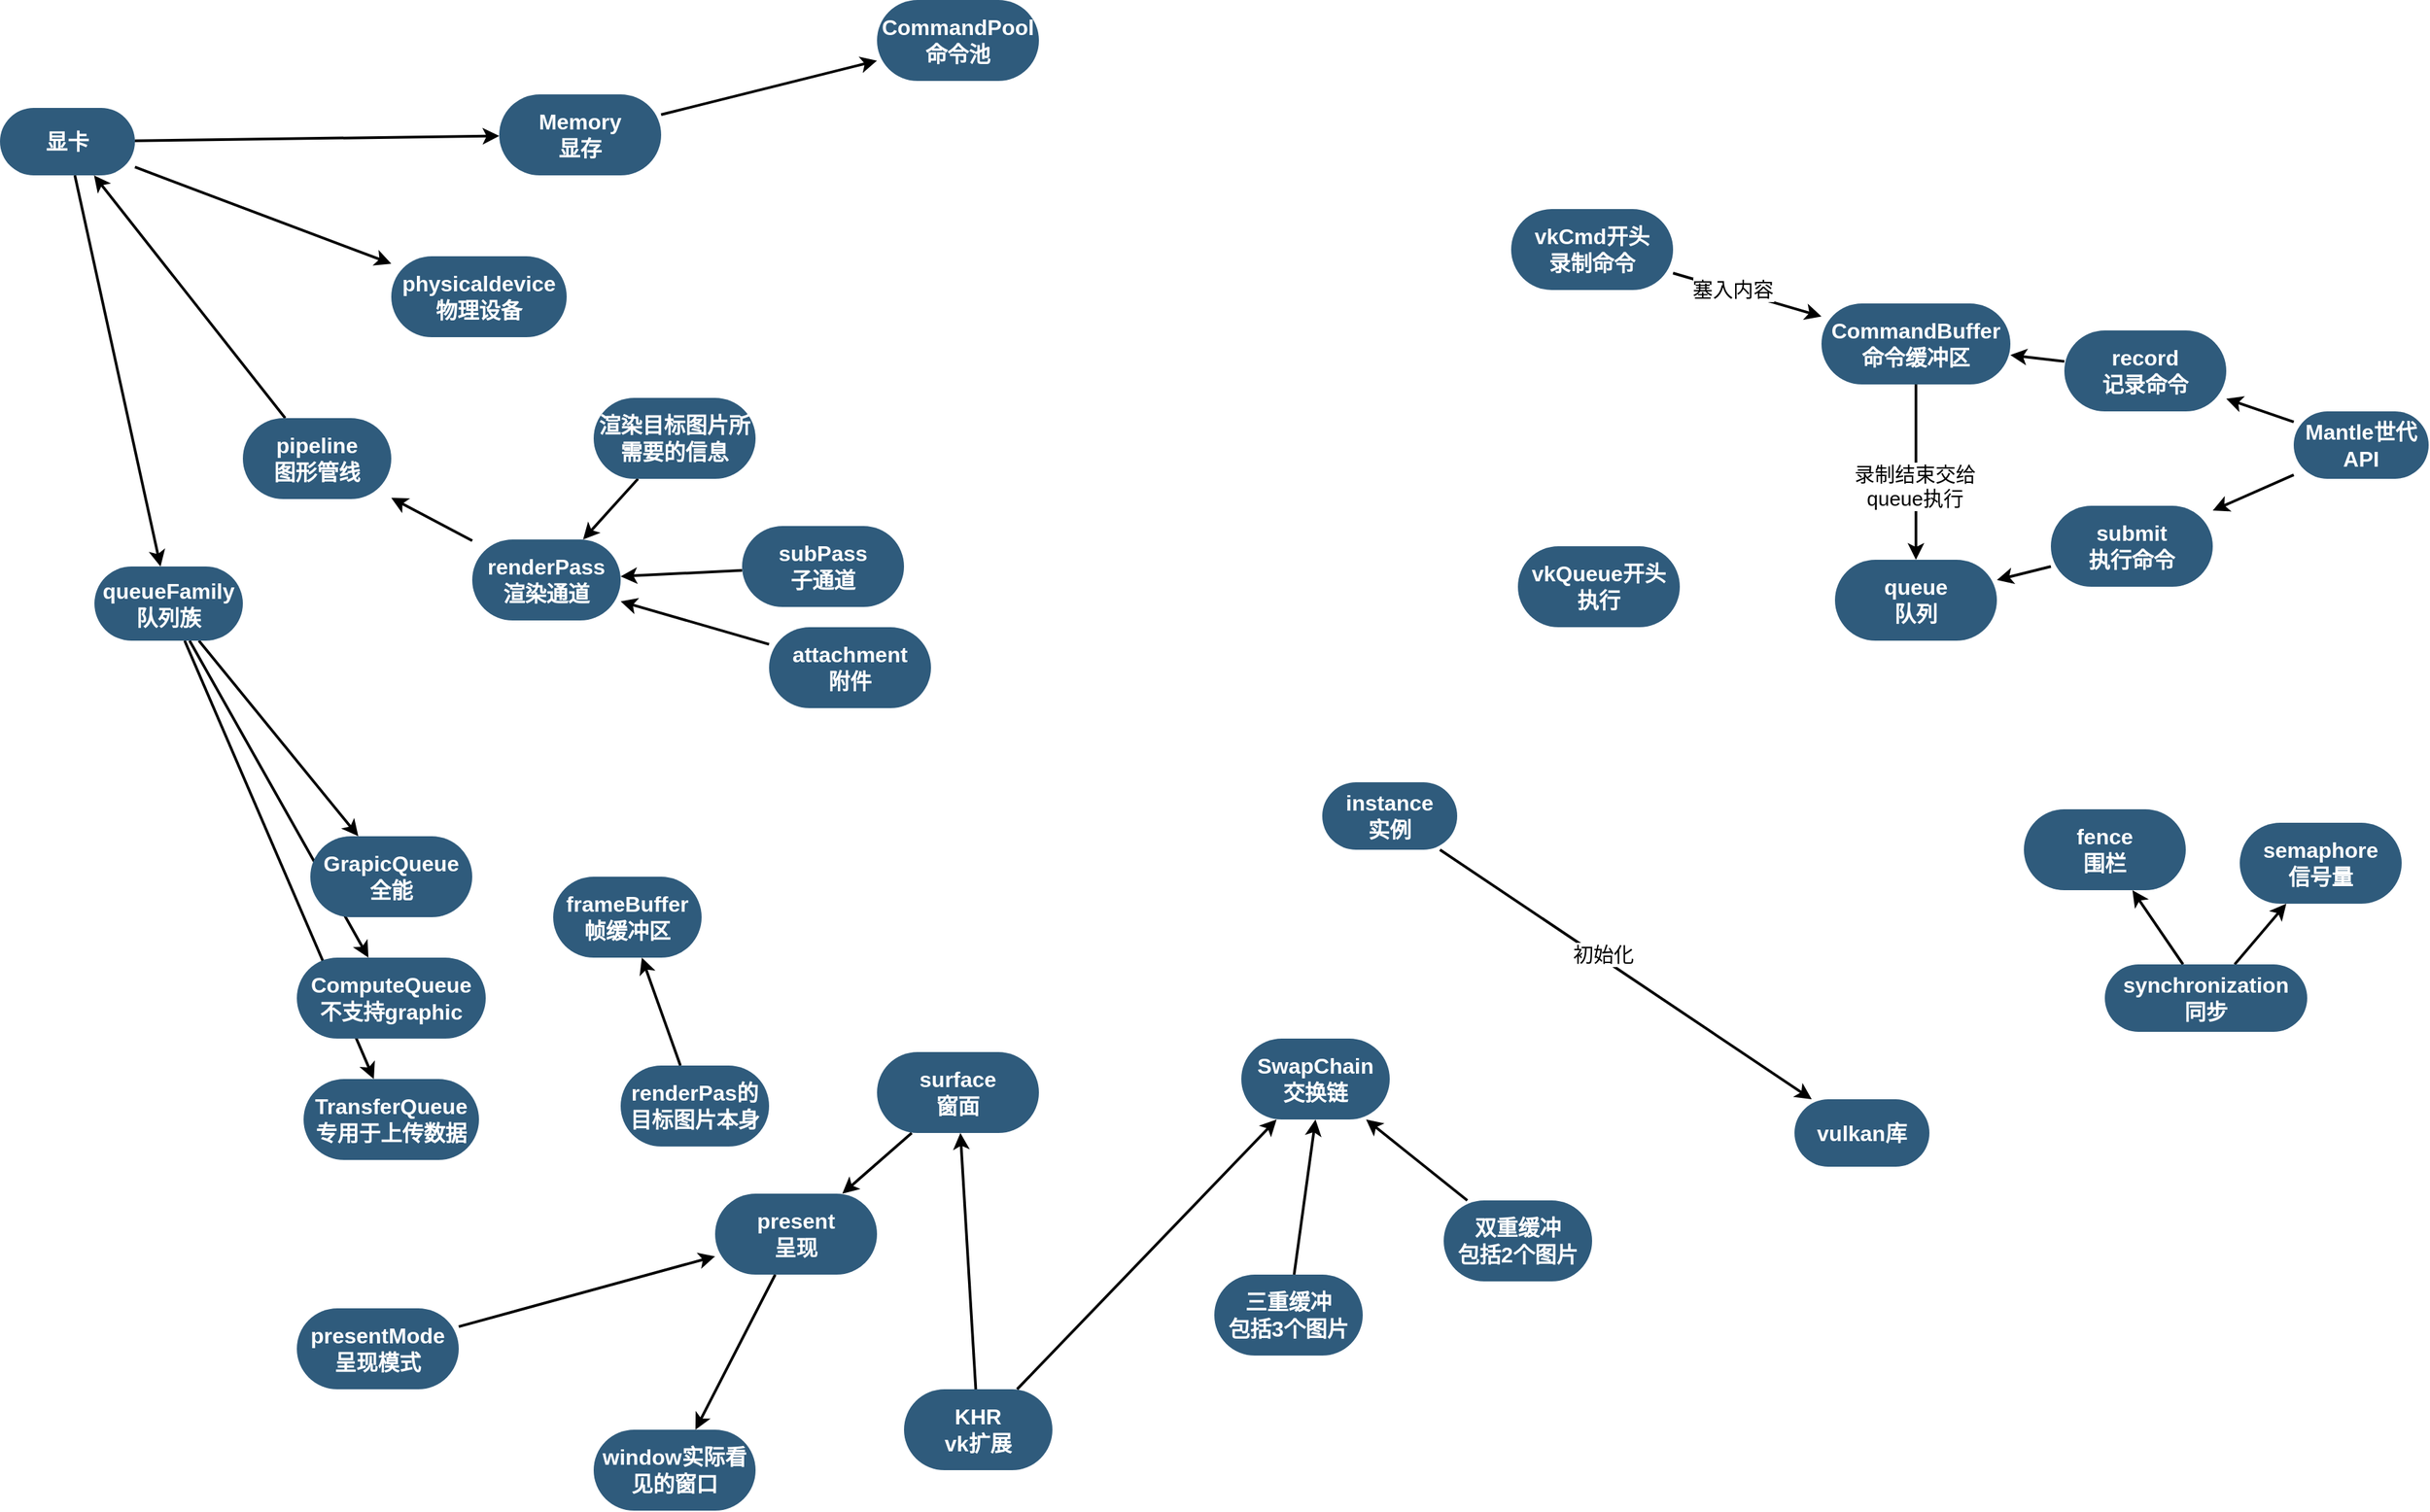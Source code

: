 <mxfile version="20.3.7" type="github">
  <diagram id="6a731a19-8d31-9384-78a2-239565b7b9f0" name="Page-1">
    <mxGraphModel dx="3271" dy="896" grid="1" gridSize="10" guides="1" tooltips="1" connect="1" arrows="1" fold="1" page="1" pageScale="1" pageWidth="1600" pageHeight="1200" background="none" math="0" shadow="0">
      <root>
        <mxCell id="0" />
        <mxCell id="1" parent="0" />
        <mxCell id="iDuYbdSP65qZyP4xK3hP-1812" style="edgeStyle=none;rounded=0;orthogonalLoop=1;jettySize=auto;html=1;strokeWidth=2;fontSize=15;" edge="1" parent="1" source="aBqu5Jw0yPGKIQ7x9k3j-1789" target="iDuYbdSP65qZyP4xK3hP-1810">
          <mxGeometry relative="1" as="geometry" />
        </mxCell>
        <mxCell id="iDuYbdSP65qZyP4xK3hP-1813" value="初始化" style="edgeLabel;html=1;align=center;verticalAlign=middle;resizable=0;points=[];fontSize=15;" vertex="1" connectable="0" parent="iDuYbdSP65qZyP4xK3hP-1812">
          <mxGeometry x="-0.137" y="3" relative="1" as="geometry">
            <mxPoint as="offset" />
          </mxGeometry>
        </mxCell>
        <mxCell id="aBqu5Jw0yPGKIQ7x9k3j-1789" value="instance&lt;br&gt;实例" style="whiteSpace=wrap;html=1;fontSize=16;fillColor=#2F5B7C;strokeColor=none;fontColor=#FFFFFF;rounded=1;shadow=0;labelBackgroundColor=none;strokeWidth=3;fontStyle=1;spacing=5;arcSize=50;" parent="1" vertex="1">
          <mxGeometry x="710" y="630" width="100" height="50" as="geometry" />
        </mxCell>
        <mxCell id="iDuYbdSP65qZyP4xK3hP-1752" value="" style="rounded=0;orthogonalLoop=1;jettySize=auto;html=1;strokeWidth=2;" edge="1" parent="1" source="iDuYbdSP65qZyP4xK3hP-1750" target="iDuYbdSP65qZyP4xK3hP-1751">
          <mxGeometry relative="1" as="geometry" />
        </mxCell>
        <mxCell id="iDuYbdSP65qZyP4xK3hP-1754" value="" style="edgeStyle=none;rounded=0;orthogonalLoop=1;jettySize=auto;html=1;strokeWidth=2;" edge="1" parent="1" source="iDuYbdSP65qZyP4xK3hP-1750" target="iDuYbdSP65qZyP4xK3hP-1753">
          <mxGeometry relative="1" as="geometry" />
        </mxCell>
        <mxCell id="iDuYbdSP65qZyP4xK3hP-1750" value="synchronization&lt;br&gt;同步" style="whiteSpace=wrap;html=1;fontSize=16;fillColor=#2F5B7C;strokeColor=none;fontColor=#FFFFFF;rounded=1;shadow=0;labelBackgroundColor=none;strokeWidth=3;fontStyle=1;spacing=5;arcSize=50;" vertex="1" parent="1">
          <mxGeometry x="1290" y="765" width="150" height="50" as="geometry" />
        </mxCell>
        <mxCell id="iDuYbdSP65qZyP4xK3hP-1751" value="fence&lt;br&gt;围栏" style="whiteSpace=wrap;html=1;fontSize=16;fillColor=#2F5B7C;strokeColor=none;fontColor=#FFFFFF;rounded=1;shadow=0;labelBackgroundColor=none;strokeWidth=3;fontStyle=1;spacing=5;arcSize=50;" vertex="1" parent="1">
          <mxGeometry x="1230" y="650" width="120" height="60" as="geometry" />
        </mxCell>
        <mxCell id="iDuYbdSP65qZyP4xK3hP-1753" value="semaphore&lt;br&gt;信号量" style="whiteSpace=wrap;html=1;fontSize=16;fillColor=#2F5B7C;strokeColor=none;fontColor=#FFFFFF;rounded=1;shadow=0;labelBackgroundColor=none;strokeWidth=3;fontStyle=1;spacing=5;arcSize=50;" vertex="1" parent="1">
          <mxGeometry x="1390" y="660" width="120" height="60" as="geometry" />
        </mxCell>
        <mxCell id="iDuYbdSP65qZyP4xK3hP-1756" value="physicaldevice&lt;br&gt;物理设备" style="whiteSpace=wrap;html=1;fontSize=16;fillColor=#2F5B7C;strokeColor=none;fontColor=#FFFFFF;rounded=1;shadow=0;labelBackgroundColor=none;strokeWidth=3;fontStyle=1;spacing=5;arcSize=50;" vertex="1" parent="1">
          <mxGeometry x="20" y="240" width="130" height="60" as="geometry" />
        </mxCell>
        <mxCell id="iDuYbdSP65qZyP4xK3hP-1760" value="" style="edgeStyle=none;rounded=0;orthogonalLoop=1;jettySize=auto;html=1;strokeWidth=2;" edge="1" parent="1" source="iDuYbdSP65qZyP4xK3hP-1758" target="iDuYbdSP65qZyP4xK3hP-1759">
          <mxGeometry relative="1" as="geometry" />
        </mxCell>
        <mxCell id="iDuYbdSP65qZyP4xK3hP-1762" value="" style="edgeStyle=none;rounded=0;orthogonalLoop=1;jettySize=auto;html=1;strokeWidth=2;" edge="1" parent="1" source="iDuYbdSP65qZyP4xK3hP-1758" target="iDuYbdSP65qZyP4xK3hP-1761">
          <mxGeometry relative="1" as="geometry" />
        </mxCell>
        <mxCell id="iDuYbdSP65qZyP4xK3hP-1758" value="Mantle世代API" style="whiteSpace=wrap;html=1;fontSize=16;fillColor=#2F5B7C;strokeColor=none;fontColor=#FFFFFF;rounded=1;shadow=0;labelBackgroundColor=none;strokeWidth=3;fontStyle=1;spacing=5;arcSize=50;" vertex="1" parent="1">
          <mxGeometry x="1430" y="355" width="100" height="50" as="geometry" />
        </mxCell>
        <mxCell id="iDuYbdSP65qZyP4xK3hP-1764" value="" style="edgeStyle=none;rounded=0;orthogonalLoop=1;jettySize=auto;html=1;strokeWidth=2;" edge="1" parent="1" source="iDuYbdSP65qZyP4xK3hP-1759" target="iDuYbdSP65qZyP4xK3hP-1763">
          <mxGeometry relative="1" as="geometry" />
        </mxCell>
        <mxCell id="iDuYbdSP65qZyP4xK3hP-1759" value="record&lt;br&gt;记录命令" style="whiteSpace=wrap;html=1;fontSize=16;fillColor=#2F5B7C;strokeColor=none;fontColor=#FFFFFF;rounded=1;shadow=0;labelBackgroundColor=none;strokeWidth=3;fontStyle=1;spacing=5;arcSize=50;" vertex="1" parent="1">
          <mxGeometry x="1260" y="295" width="120" height="60" as="geometry" />
        </mxCell>
        <mxCell id="iDuYbdSP65qZyP4xK3hP-1766" value="" style="edgeStyle=none;rounded=0;orthogonalLoop=1;jettySize=auto;html=1;strokeWidth=2;" edge="1" parent="1" source="iDuYbdSP65qZyP4xK3hP-1761" target="iDuYbdSP65qZyP4xK3hP-1765">
          <mxGeometry relative="1" as="geometry" />
        </mxCell>
        <mxCell id="iDuYbdSP65qZyP4xK3hP-1761" value="submit&lt;br&gt;执行命令" style="whiteSpace=wrap;html=1;fontSize=16;fillColor=#2F5B7C;strokeColor=none;fontColor=#FFFFFF;rounded=1;shadow=0;labelBackgroundColor=none;strokeWidth=3;fontStyle=1;spacing=5;arcSize=50;" vertex="1" parent="1">
          <mxGeometry x="1250" y="425" width="120" height="60" as="geometry" />
        </mxCell>
        <mxCell id="iDuYbdSP65qZyP4xK3hP-1781" style="edgeStyle=none;rounded=0;orthogonalLoop=1;jettySize=auto;html=1;fontSize=15;strokeWidth=2;" edge="1" parent="1" source="iDuYbdSP65qZyP4xK3hP-1763" target="iDuYbdSP65qZyP4xK3hP-1765">
          <mxGeometry relative="1" as="geometry" />
        </mxCell>
        <mxCell id="iDuYbdSP65qZyP4xK3hP-1782" value="录制结束交给&lt;br&gt;queue执行" style="edgeLabel;html=1;align=center;verticalAlign=middle;resizable=0;points=[];fontSize=15;" vertex="1" connectable="0" parent="iDuYbdSP65qZyP4xK3hP-1781">
          <mxGeometry x="0.156" y="-1" relative="1" as="geometry">
            <mxPoint as="offset" />
          </mxGeometry>
        </mxCell>
        <mxCell id="iDuYbdSP65qZyP4xK3hP-1763" value="CommandBuffer&lt;br&gt;命令缓冲区" style="whiteSpace=wrap;html=1;fontSize=16;fillColor=#2F5B7C;strokeColor=none;fontColor=#FFFFFF;rounded=1;shadow=0;labelBackgroundColor=none;strokeWidth=3;fontStyle=1;spacing=5;arcSize=50;" vertex="1" parent="1">
          <mxGeometry x="1080" y="275" width="140" height="60" as="geometry" />
        </mxCell>
        <mxCell id="iDuYbdSP65qZyP4xK3hP-1765" value="queue&lt;br&gt;队列" style="whiteSpace=wrap;html=1;fontSize=16;fillColor=#2F5B7C;strokeColor=none;fontColor=#FFFFFF;rounded=1;shadow=0;labelBackgroundColor=none;strokeWidth=3;fontStyle=1;spacing=5;arcSize=50;" vertex="1" parent="1">
          <mxGeometry x="1090" y="465" width="120" height="60" as="geometry" />
        </mxCell>
        <mxCell id="iDuYbdSP65qZyP4xK3hP-1771" value="" style="edgeStyle=none;rounded=0;orthogonalLoop=1;jettySize=auto;html=1;strokeWidth=2;" edge="1" parent="1" source="iDuYbdSP65qZyP4xK3hP-1767" target="iDuYbdSP65qZyP4xK3hP-1770">
          <mxGeometry relative="1" as="geometry" />
        </mxCell>
        <mxCell id="iDuYbdSP65qZyP4xK3hP-1772" style="edgeStyle=none;rounded=0;orthogonalLoop=1;jettySize=auto;html=1;strokeWidth=2;" edge="1" parent="1" source="iDuYbdSP65qZyP4xK3hP-1767" target="iDuYbdSP65qZyP4xK3hP-1768">
          <mxGeometry relative="1" as="geometry" />
        </mxCell>
        <mxCell id="iDuYbdSP65qZyP4xK3hP-1774" value="" style="edgeStyle=none;rounded=0;orthogonalLoop=1;jettySize=auto;html=1;strokeWidth=2;" edge="1" parent="1" source="iDuYbdSP65qZyP4xK3hP-1767" target="iDuYbdSP65qZyP4xK3hP-1773">
          <mxGeometry relative="1" as="geometry" />
        </mxCell>
        <mxCell id="iDuYbdSP65qZyP4xK3hP-1767" value="queueFamily&lt;br&gt;队列族" style="whiteSpace=wrap;html=1;fontSize=16;fillColor=#2F5B7C;strokeColor=none;fontColor=#FFFFFF;rounded=1;shadow=0;labelBackgroundColor=none;strokeWidth=3;fontStyle=1;spacing=5;arcSize=50;" vertex="1" parent="1">
          <mxGeometry x="-200" y="470" width="110" height="55" as="geometry" />
        </mxCell>
        <mxCell id="iDuYbdSP65qZyP4xK3hP-1768" value="GrapicQueue&lt;br&gt;全能" style="whiteSpace=wrap;html=1;fontSize=16;fillColor=#2F5B7C;strokeColor=none;fontColor=#FFFFFF;rounded=1;shadow=0;labelBackgroundColor=none;strokeWidth=3;fontStyle=1;spacing=5;arcSize=50;" vertex="1" parent="1">
          <mxGeometry x="-40" y="670" width="120" height="60" as="geometry" />
        </mxCell>
        <mxCell id="iDuYbdSP65qZyP4xK3hP-1770" value="ComputeQueue&lt;br&gt;不支持graphic" style="whiteSpace=wrap;html=1;fontSize=16;fillColor=#2F5B7C;strokeColor=none;fontColor=#FFFFFF;rounded=1;shadow=0;labelBackgroundColor=none;strokeWidth=3;fontStyle=1;spacing=5;arcSize=50;" vertex="1" parent="1">
          <mxGeometry x="-50" y="760" width="140" height="60" as="geometry" />
        </mxCell>
        <mxCell id="iDuYbdSP65qZyP4xK3hP-1773" value="TransferQueue&lt;br&gt;专用于上传数据" style="whiteSpace=wrap;html=1;fontSize=16;fillColor=#2F5B7C;strokeColor=none;fontColor=#FFFFFF;rounded=1;shadow=0;labelBackgroundColor=none;strokeWidth=3;fontStyle=1;spacing=5;arcSize=50;" vertex="1" parent="1">
          <mxGeometry x="-45" y="850" width="130" height="60" as="geometry" />
        </mxCell>
        <mxCell id="iDuYbdSP65qZyP4xK3hP-1779" style="edgeStyle=none;rounded=0;orthogonalLoop=1;jettySize=auto;html=1;strokeWidth=2;" edge="1" parent="1" source="iDuYbdSP65qZyP4xK3hP-1775" target="iDuYbdSP65qZyP4xK3hP-1763">
          <mxGeometry relative="1" as="geometry" />
        </mxCell>
        <mxCell id="iDuYbdSP65qZyP4xK3hP-1780" value="塞入内容" style="edgeLabel;html=1;align=center;verticalAlign=middle;resizable=0;points=[];fontSize=15;" vertex="1" connectable="0" parent="iDuYbdSP65qZyP4xK3hP-1779">
          <mxGeometry x="-0.218" y="1" relative="1" as="geometry">
            <mxPoint as="offset" />
          </mxGeometry>
        </mxCell>
        <mxCell id="iDuYbdSP65qZyP4xK3hP-1775" value="vkCmd开头&lt;br&gt;录制命令" style="whiteSpace=wrap;html=1;fontSize=16;fillColor=#2F5B7C;strokeColor=none;fontColor=#FFFFFF;rounded=1;shadow=0;labelBackgroundColor=none;strokeWidth=3;fontStyle=1;spacing=5;arcSize=50;" vertex="1" parent="1">
          <mxGeometry x="850" y="205" width="120" height="60" as="geometry" />
        </mxCell>
        <mxCell id="iDuYbdSP65qZyP4xK3hP-1777" value="vkQueue开头&lt;br&gt;执行" style="whiteSpace=wrap;html=1;fontSize=16;fillColor=#2F5B7C;strokeColor=none;fontColor=#FFFFFF;rounded=1;shadow=0;labelBackgroundColor=none;strokeWidth=3;fontStyle=1;spacing=5;arcSize=50;" vertex="1" parent="1">
          <mxGeometry x="855" y="455" width="120" height="60" as="geometry" />
        </mxCell>
        <mxCell id="iDuYbdSP65qZyP4xK3hP-1784" style="edgeStyle=none;rounded=0;orthogonalLoop=1;jettySize=auto;html=1;fontSize=15;strokeWidth=2;" edge="1" parent="1" source="iDuYbdSP65qZyP4xK3hP-1783" target="iDuYbdSP65qZyP4xK3hP-1756">
          <mxGeometry relative="1" as="geometry" />
        </mxCell>
        <mxCell id="iDuYbdSP65qZyP4xK3hP-1787" value="" style="edgeStyle=none;rounded=0;orthogonalLoop=1;jettySize=auto;html=1;fontSize=15;strokeWidth=2;" edge="1" parent="1" source="iDuYbdSP65qZyP4xK3hP-1783" target="iDuYbdSP65qZyP4xK3hP-1786">
          <mxGeometry relative="1" as="geometry" />
        </mxCell>
        <mxCell id="iDuYbdSP65qZyP4xK3hP-1818" style="edgeStyle=none;rounded=0;orthogonalLoop=1;jettySize=auto;html=1;strokeWidth=2;fontSize=15;" edge="1" parent="1" source="iDuYbdSP65qZyP4xK3hP-1783" target="iDuYbdSP65qZyP4xK3hP-1767">
          <mxGeometry relative="1" as="geometry" />
        </mxCell>
        <mxCell id="iDuYbdSP65qZyP4xK3hP-1783" value="显卡" style="whiteSpace=wrap;html=1;fontSize=16;fillColor=#2F5B7C;strokeColor=none;fontColor=#FFFFFF;rounded=1;shadow=0;labelBackgroundColor=none;strokeWidth=3;fontStyle=1;spacing=5;arcSize=50;" vertex="1" parent="1">
          <mxGeometry x="-270" y="130" width="100" height="50" as="geometry" />
        </mxCell>
        <mxCell id="iDuYbdSP65qZyP4xK3hP-1805" value="" style="edgeStyle=none;rounded=0;orthogonalLoop=1;jettySize=auto;html=1;strokeWidth=2;fontSize=15;" edge="1" parent="1" source="iDuYbdSP65qZyP4xK3hP-1786" target="iDuYbdSP65qZyP4xK3hP-1804">
          <mxGeometry relative="1" as="geometry" />
        </mxCell>
        <mxCell id="iDuYbdSP65qZyP4xK3hP-1786" value="Memory&lt;br&gt;显存" style="whiteSpace=wrap;html=1;fontSize=16;fillColor=#2F5B7C;strokeColor=none;fontColor=#FFFFFF;rounded=1;shadow=0;labelBackgroundColor=none;strokeWidth=3;fontStyle=1;spacing=5;arcSize=50;" vertex="1" parent="1">
          <mxGeometry x="100" y="120" width="120" height="60" as="geometry" />
        </mxCell>
        <mxCell id="iDuYbdSP65qZyP4xK3hP-1790" style="edgeStyle=none;rounded=0;orthogonalLoop=1;jettySize=auto;html=1;fontSize=15;strokeWidth=2;" edge="1" parent="1" source="iDuYbdSP65qZyP4xK3hP-1789" target="iDuYbdSP65qZyP4xK3hP-1783">
          <mxGeometry relative="1" as="geometry" />
        </mxCell>
        <mxCell id="iDuYbdSP65qZyP4xK3hP-1789" value="pipeline&lt;br&gt;图形管线" style="whiteSpace=wrap;html=1;fontSize=16;fillColor=#2F5B7C;strokeColor=none;fontColor=#FFFFFF;rounded=1;shadow=0;labelBackgroundColor=none;strokeWidth=3;fontStyle=1;spacing=5;arcSize=50;" vertex="1" parent="1">
          <mxGeometry x="-90" y="360" width="110" height="60" as="geometry" />
        </mxCell>
        <mxCell id="iDuYbdSP65qZyP4xK3hP-1792" style="edgeStyle=none;rounded=0;orthogonalLoop=1;jettySize=auto;html=1;fontSize=15;strokeWidth=2;" edge="1" parent="1" source="iDuYbdSP65qZyP4xK3hP-1791" target="iDuYbdSP65qZyP4xK3hP-1789">
          <mxGeometry relative="1" as="geometry" />
        </mxCell>
        <mxCell id="iDuYbdSP65qZyP4xK3hP-1791" value="renderPass&lt;br&gt;渲染通道" style="whiteSpace=wrap;html=1;fontSize=16;fillColor=#2F5B7C;strokeColor=none;fontColor=#FFFFFF;rounded=1;shadow=0;labelBackgroundColor=none;strokeWidth=3;fontStyle=1;spacing=5;arcSize=50;" vertex="1" parent="1">
          <mxGeometry x="80" y="450" width="110" height="60" as="geometry" />
        </mxCell>
        <mxCell id="iDuYbdSP65qZyP4xK3hP-1794" style="edgeStyle=none;rounded=0;orthogonalLoop=1;jettySize=auto;html=1;strokeWidth=2;fontSize=15;" edge="1" parent="1" source="iDuYbdSP65qZyP4xK3hP-1793" target="iDuYbdSP65qZyP4xK3hP-1791">
          <mxGeometry relative="1" as="geometry" />
        </mxCell>
        <mxCell id="iDuYbdSP65qZyP4xK3hP-1793" value="渲染目标图片所需要的信息" style="whiteSpace=wrap;html=1;fontSize=16;fillColor=#2F5B7C;strokeColor=none;fontColor=#FFFFFF;rounded=1;shadow=0;labelBackgroundColor=none;strokeWidth=3;fontStyle=1;spacing=5;arcSize=50;" vertex="1" parent="1">
          <mxGeometry x="170" y="345" width="120" height="60" as="geometry" />
        </mxCell>
        <mxCell id="iDuYbdSP65qZyP4xK3hP-1795" value="frameBuffer&lt;br&gt;帧缓冲区" style="whiteSpace=wrap;html=1;fontSize=16;fillColor=#2F5B7C;strokeColor=none;fontColor=#FFFFFF;rounded=1;shadow=0;labelBackgroundColor=none;strokeWidth=3;fontStyle=1;spacing=5;arcSize=50;" vertex="1" parent="1">
          <mxGeometry x="140" y="700" width="110" height="60" as="geometry" />
        </mxCell>
        <mxCell id="iDuYbdSP65qZyP4xK3hP-1797" style="edgeStyle=none;rounded=0;orthogonalLoop=1;jettySize=auto;html=1;strokeWidth=2;fontSize=15;" edge="1" parent="1" source="iDuYbdSP65qZyP4xK3hP-1796" target="iDuYbdSP65qZyP4xK3hP-1795">
          <mxGeometry relative="1" as="geometry" />
        </mxCell>
        <mxCell id="iDuYbdSP65qZyP4xK3hP-1796" value="renderPas的&lt;br&gt;目标图片本身" style="whiteSpace=wrap;html=1;fontSize=16;fillColor=#2F5B7C;strokeColor=none;fontColor=#FFFFFF;rounded=1;shadow=0;labelBackgroundColor=none;strokeWidth=3;fontStyle=1;spacing=5;arcSize=50;" vertex="1" parent="1">
          <mxGeometry x="190" y="840" width="110" height="60" as="geometry" />
        </mxCell>
        <mxCell id="iDuYbdSP65qZyP4xK3hP-1798" value="SwapChain&lt;br&gt;交换链" style="whiteSpace=wrap;html=1;fontSize=16;fillColor=#2F5B7C;strokeColor=none;fontColor=#FFFFFF;rounded=1;shadow=0;labelBackgroundColor=none;strokeWidth=3;fontStyle=1;spacing=5;arcSize=50;" vertex="1" parent="1">
          <mxGeometry x="650" y="820" width="110" height="60" as="geometry" />
        </mxCell>
        <mxCell id="iDuYbdSP65qZyP4xK3hP-1800" style="edgeStyle=none;rounded=0;orthogonalLoop=1;jettySize=auto;html=1;entryX=0.5;entryY=1;entryDx=0;entryDy=0;strokeWidth=2;fontSize=15;" edge="1" parent="1" source="iDuYbdSP65qZyP4xK3hP-1799" target="iDuYbdSP65qZyP4xK3hP-1798">
          <mxGeometry relative="1" as="geometry" />
        </mxCell>
        <mxCell id="iDuYbdSP65qZyP4xK3hP-1799" value="三重缓冲&lt;br&gt;包括3个图片" style="whiteSpace=wrap;html=1;fontSize=16;fillColor=#2F5B7C;strokeColor=none;fontColor=#FFFFFF;rounded=1;shadow=0;labelBackgroundColor=none;strokeWidth=3;fontStyle=1;spacing=5;arcSize=50;" vertex="1" parent="1">
          <mxGeometry x="630" y="995" width="110" height="60" as="geometry" />
        </mxCell>
        <mxCell id="iDuYbdSP65qZyP4xK3hP-1802" style="edgeStyle=none;rounded=0;orthogonalLoop=1;jettySize=auto;html=1;strokeWidth=2;fontSize=15;" edge="1" parent="1" source="iDuYbdSP65qZyP4xK3hP-1801" target="iDuYbdSP65qZyP4xK3hP-1798">
          <mxGeometry relative="1" as="geometry" />
        </mxCell>
        <mxCell id="iDuYbdSP65qZyP4xK3hP-1801" value="双重缓冲&lt;br&gt;包括2个图片" style="whiteSpace=wrap;html=1;fontSize=16;fillColor=#2F5B7C;strokeColor=none;fontColor=#FFFFFF;rounded=1;shadow=0;labelBackgroundColor=none;strokeWidth=3;fontStyle=1;spacing=5;arcSize=50;" vertex="1" parent="1">
          <mxGeometry x="800" y="940" width="110" height="60" as="geometry" />
        </mxCell>
        <mxCell id="iDuYbdSP65qZyP4xK3hP-1804" value="CommandPool&lt;br&gt;命令池" style="whiteSpace=wrap;html=1;fontSize=16;fillColor=#2F5B7C;strokeColor=none;fontColor=#FFFFFF;rounded=1;shadow=0;labelBackgroundColor=none;strokeWidth=3;fontStyle=1;spacing=5;arcSize=50;" vertex="1" parent="1">
          <mxGeometry x="380" y="50" width="120" height="60" as="geometry" />
        </mxCell>
        <mxCell id="iDuYbdSP65qZyP4xK3hP-1807" style="edgeStyle=none;rounded=0;orthogonalLoop=1;jettySize=auto;html=1;strokeWidth=2;fontSize=15;" edge="1" parent="1" source="iDuYbdSP65qZyP4xK3hP-1806" target="iDuYbdSP65qZyP4xK3hP-1798">
          <mxGeometry relative="1" as="geometry" />
        </mxCell>
        <mxCell id="iDuYbdSP65qZyP4xK3hP-1809" value="" style="edgeStyle=none;rounded=0;orthogonalLoop=1;jettySize=auto;html=1;strokeWidth=2;fontSize=15;" edge="1" parent="1" source="iDuYbdSP65qZyP4xK3hP-1806" target="iDuYbdSP65qZyP4xK3hP-1808">
          <mxGeometry relative="1" as="geometry" />
        </mxCell>
        <mxCell id="iDuYbdSP65qZyP4xK3hP-1806" value="KHR&lt;br&gt;vk扩展" style="whiteSpace=wrap;html=1;fontSize=16;fillColor=#2F5B7C;strokeColor=none;fontColor=#FFFFFF;rounded=1;shadow=0;labelBackgroundColor=none;strokeWidth=3;fontStyle=1;spacing=5;arcSize=50;" vertex="1" parent="1">
          <mxGeometry x="400" y="1080" width="110" height="60" as="geometry" />
        </mxCell>
        <mxCell id="iDuYbdSP65qZyP4xK3hP-1820" style="edgeStyle=none;rounded=0;orthogonalLoop=1;jettySize=auto;html=1;strokeWidth=2;fontSize=15;" edge="1" parent="1" source="iDuYbdSP65qZyP4xK3hP-1808" target="iDuYbdSP65qZyP4xK3hP-1819">
          <mxGeometry relative="1" as="geometry" />
        </mxCell>
        <mxCell id="iDuYbdSP65qZyP4xK3hP-1808" value="surface&lt;br&gt;窗面" style="whiteSpace=wrap;html=1;fontSize=16;fillColor=#2F5B7C;strokeColor=none;fontColor=#FFFFFF;rounded=1;shadow=0;labelBackgroundColor=none;strokeWidth=3;fontStyle=1;spacing=5;arcSize=50;" vertex="1" parent="1">
          <mxGeometry x="380" y="830" width="120" height="60" as="geometry" />
        </mxCell>
        <mxCell id="iDuYbdSP65qZyP4xK3hP-1810" value="vulkan库" style="whiteSpace=wrap;html=1;fontSize=16;fillColor=#2F5B7C;strokeColor=none;fontColor=#FFFFFF;rounded=1;shadow=0;labelBackgroundColor=none;strokeWidth=3;fontStyle=1;spacing=5;arcSize=50;" vertex="1" parent="1">
          <mxGeometry x="1060" y="865" width="100" height="50" as="geometry" />
        </mxCell>
        <mxCell id="iDuYbdSP65qZyP4xK3hP-1814" value="window实际看见的窗口" style="whiteSpace=wrap;html=1;fontSize=16;fillColor=#2F5B7C;strokeColor=none;fontColor=#FFFFFF;rounded=1;shadow=0;labelBackgroundColor=none;strokeWidth=3;fontStyle=1;spacing=5;arcSize=50;" vertex="1" parent="1">
          <mxGeometry x="170" y="1110" width="120" height="60" as="geometry" />
        </mxCell>
        <mxCell id="iDuYbdSP65qZyP4xK3hP-1821" style="edgeStyle=none;rounded=0;orthogonalLoop=1;jettySize=auto;html=1;strokeWidth=2;fontSize=15;" edge="1" parent="1" source="iDuYbdSP65qZyP4xK3hP-1819" target="iDuYbdSP65qZyP4xK3hP-1814">
          <mxGeometry relative="1" as="geometry" />
        </mxCell>
        <mxCell id="iDuYbdSP65qZyP4xK3hP-1819" value="present&lt;br&gt;呈现" style="whiteSpace=wrap;html=1;fontSize=16;fillColor=#2F5B7C;strokeColor=none;fontColor=#FFFFFF;rounded=1;shadow=0;labelBackgroundColor=none;strokeWidth=3;fontStyle=1;spacing=5;arcSize=50;" vertex="1" parent="1">
          <mxGeometry x="260" y="935" width="120" height="60" as="geometry" />
        </mxCell>
        <mxCell id="iDuYbdSP65qZyP4xK3hP-1824" style="edgeStyle=none;rounded=0;orthogonalLoop=1;jettySize=auto;html=1;strokeWidth=2;fontSize=15;" edge="1" parent="1" source="iDuYbdSP65qZyP4xK3hP-1823" target="iDuYbdSP65qZyP4xK3hP-1819">
          <mxGeometry relative="1" as="geometry" />
        </mxCell>
        <mxCell id="iDuYbdSP65qZyP4xK3hP-1823" value="presentMode&lt;br&gt;呈现模式" style="whiteSpace=wrap;html=1;fontSize=16;fillColor=#2F5B7C;strokeColor=none;fontColor=#FFFFFF;rounded=1;shadow=0;labelBackgroundColor=none;strokeWidth=3;fontStyle=1;spacing=5;arcSize=50;" vertex="1" parent="1">
          <mxGeometry x="-50" y="1020" width="120" height="60" as="geometry" />
        </mxCell>
        <mxCell id="iDuYbdSP65qZyP4xK3hP-1826" style="edgeStyle=none;rounded=0;orthogonalLoop=1;jettySize=auto;html=1;strokeWidth=2;fontSize=15;" edge="1" parent="1" source="iDuYbdSP65qZyP4xK3hP-1825" target="iDuYbdSP65qZyP4xK3hP-1791">
          <mxGeometry relative="1" as="geometry" />
        </mxCell>
        <mxCell id="iDuYbdSP65qZyP4xK3hP-1825" value="subPass&lt;br&gt;子通道" style="whiteSpace=wrap;html=1;fontSize=16;fillColor=#2F5B7C;strokeColor=none;fontColor=#FFFFFF;rounded=1;shadow=0;labelBackgroundColor=none;strokeWidth=3;fontStyle=1;spacing=5;arcSize=50;" vertex="1" parent="1">
          <mxGeometry x="280" y="440" width="120" height="60" as="geometry" />
        </mxCell>
        <mxCell id="iDuYbdSP65qZyP4xK3hP-1828" style="edgeStyle=none;rounded=0;orthogonalLoop=1;jettySize=auto;html=1;strokeWidth=2;fontSize=15;" edge="1" parent="1" source="iDuYbdSP65qZyP4xK3hP-1827" target="iDuYbdSP65qZyP4xK3hP-1791">
          <mxGeometry relative="1" as="geometry" />
        </mxCell>
        <mxCell id="iDuYbdSP65qZyP4xK3hP-1827" value="attachment&lt;br&gt;附件" style="whiteSpace=wrap;html=1;fontSize=16;fillColor=#2F5B7C;strokeColor=none;fontColor=#FFFFFF;rounded=1;shadow=0;labelBackgroundColor=none;strokeWidth=3;fontStyle=1;spacing=5;arcSize=50;" vertex="1" parent="1">
          <mxGeometry x="300" y="515" width="120" height="60" as="geometry" />
        </mxCell>
      </root>
    </mxGraphModel>
  </diagram>
</mxfile>
